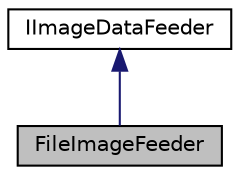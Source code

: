 digraph "FileImageFeeder"
{
 // LATEX_PDF_SIZE
  edge [fontname="Helvetica",fontsize="10",labelfontname="Helvetica",labelfontsize="10"];
  node [fontname="Helvetica",fontsize="10",shape=record];
  Node1 [label="FileImageFeeder",height=0.2,width=0.4,color="black", fillcolor="grey75", style="filled", fontcolor="black",tooltip="File Image feeder concrete implementation."];
  Node2 -> Node1 [dir="back",color="midnightblue",fontsize="10",style="solid",fontname="Helvetica"];
  Node2 [label="IImageDataFeeder",height=0.2,width=0.4,color="black", fillcolor="white", style="filled",URL="$classarm__compute_1_1utils_1_1_i_image_data_feeder.xhtml",tooltip="Image feeder interface."];
}
